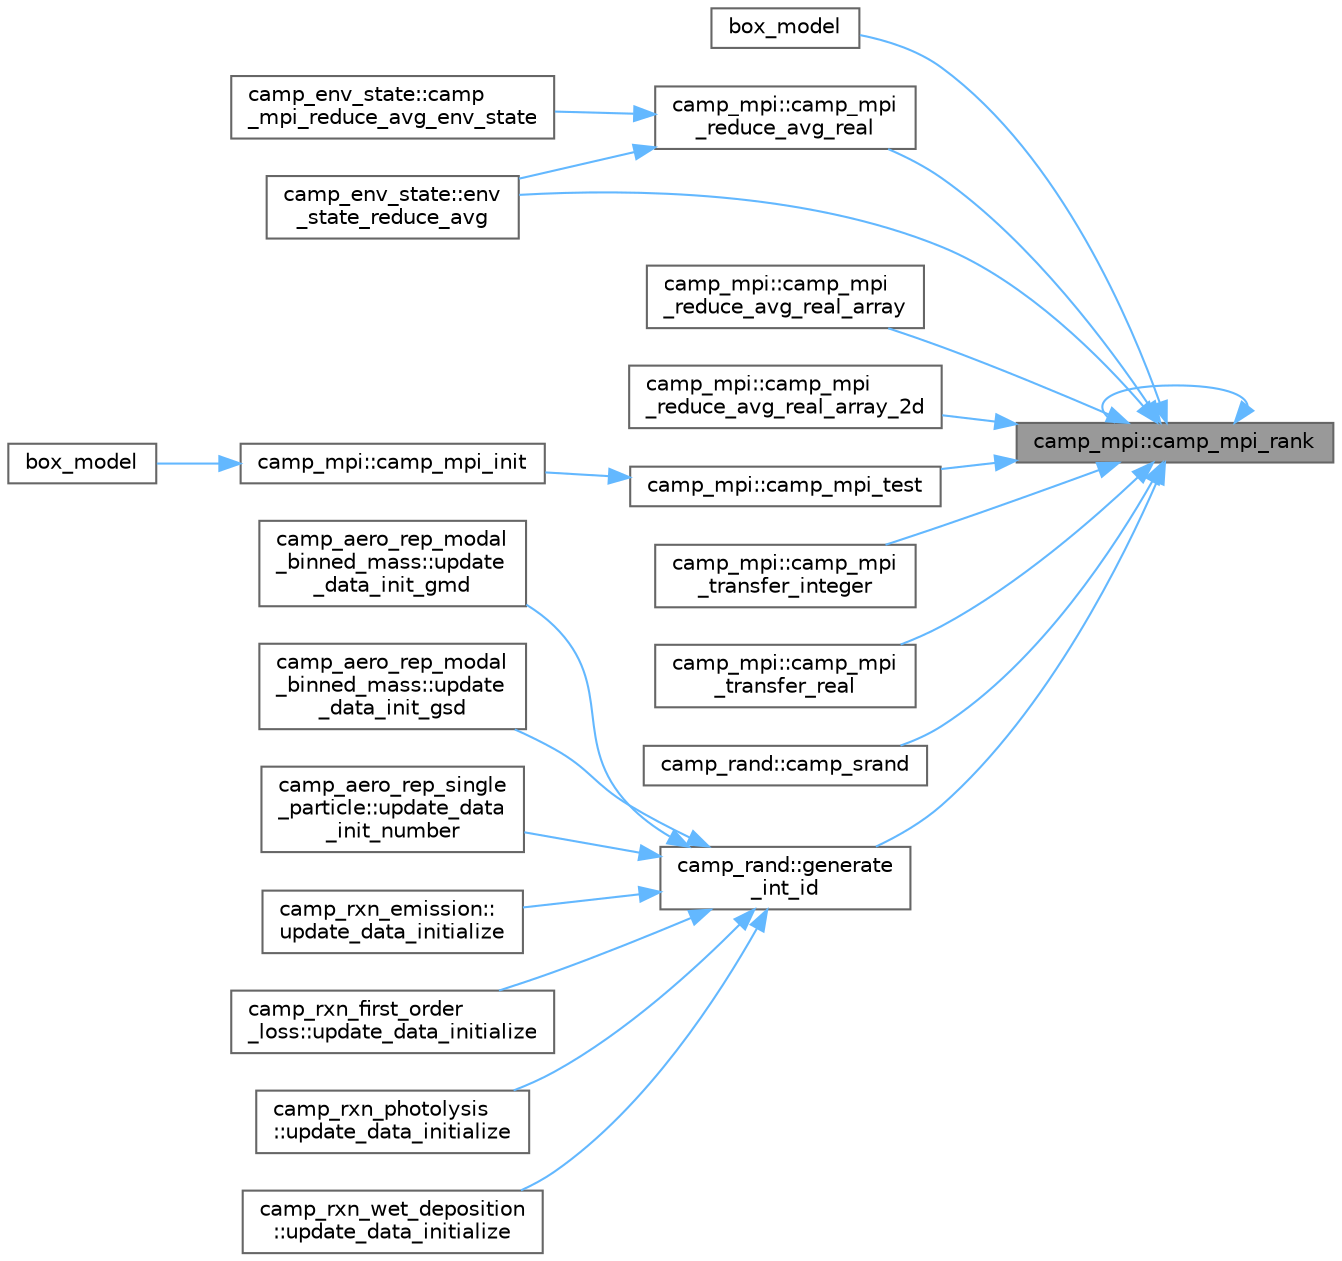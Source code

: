 digraph "camp_mpi::camp_mpi_rank"
{
 // LATEX_PDF_SIZE
  bgcolor="transparent";
  edge [fontname=Helvetica,fontsize=10,labelfontname=Helvetica,labelfontsize=10];
  node [fontname=Helvetica,fontsize=10,shape=box,height=0.2,width=0.4];
  rankdir="RL";
  Node1 [label="camp_mpi::camp_mpi_rank",height=0.2,width=0.4,color="gray40", fillcolor="grey60", style="filled", fontcolor="black",tooltip="Returns the rank of the current process."];
  Node1 -> Node2 [dir="back",color="steelblue1",style="solid"];
  Node2 [label="box_model",height=0.2,width=0.4,color="grey40", fillcolor="white", style="filled",URL="$part__4__code_2box__model_8_f90.html#a3f8c0234515cc17b2f3e366868b8646b",tooltip=" "];
  Node1 -> Node1 [dir="back",color="steelblue1",style="solid"];
  Node1 -> Node3 [dir="back",color="steelblue1",style="solid"];
  Node3 [label="camp_mpi::camp_mpi\l_reduce_avg_real",height=0.2,width=0.4,color="grey40", fillcolor="white", style="filled",URL="$namespacecamp__mpi.html#a96549d22ee106f1fa29af89dcaa0ab71",tooltip="Computes the average of val across all processes, storing the result in val_avg on the root process."];
  Node3 -> Node4 [dir="back",color="steelblue1",style="solid"];
  Node4 [label="camp_env_state::camp\l_mpi_reduce_avg_env_state",height=0.2,width=0.4,color="grey40", fillcolor="white", style="filled",URL="$namespacecamp__env__state.html#af55024977aafd912d718d87887a5b114",tooltip="Computes the average of val across all processes, storing the result in val_avg on the root process."];
  Node3 -> Node5 [dir="back",color="steelblue1",style="solid"];
  Node5 [label="camp_env_state::env\l_state_reduce_avg",height=0.2,width=0.4,color="grey40", fillcolor="white", style="filled",URL="$namespacecamp__env__state.html#aa8f8e6e85adf7327d31a2f64324d49a4",tooltip="Average val over all processes, with the result only on the root process."];
  Node1 -> Node6 [dir="back",color="steelblue1",style="solid"];
  Node6 [label="camp_mpi::camp_mpi\l_reduce_avg_real_array",height=0.2,width=0.4,color="grey40", fillcolor="white", style="filled",URL="$namespacecamp__mpi.html#a83a928ea74ddb2233d7cca985db067bf",tooltip="Computes the average of val across all processes, storing the result in val_avg on the root process."];
  Node1 -> Node7 [dir="back",color="steelblue1",style="solid"];
  Node7 [label="camp_mpi::camp_mpi\l_reduce_avg_real_array_2d",height=0.2,width=0.4,color="grey40", fillcolor="white", style="filled",URL="$namespacecamp__mpi.html#a32da3f90f515b60042273b5480ede57f",tooltip="Computes the average of val across all processes, storing the result in val_avg on the root process."];
  Node1 -> Node8 [dir="back",color="steelblue1",style="solid"];
  Node8 [label="camp_mpi::camp_mpi_test",height=0.2,width=0.4,color="grey40", fillcolor="white", style="filled",URL="$namespacecamp__mpi.html#a3a40947a78223499aaa9b9a2c5e32c89",tooltip="Perform basic sanity checks on send/receive."];
  Node8 -> Node9 [dir="back",color="steelblue1",style="solid"];
  Node9 [label="camp_mpi::camp_mpi_init",height=0.2,width=0.4,color="grey40", fillcolor="white", style="filled",URL="$namespacecamp__mpi.html#a013fae7f812d8d9bd22dc73db714e115",tooltip="Initialize MPI."];
  Node9 -> Node10 [dir="back",color="steelblue1",style="solid"];
  Node10 [label="box_model",height=0.2,width=0.4,color="grey40", fillcolor="white", style="filled",URL="$part__3__code_2box__model_8_f90.html#a3f8c0234515cc17b2f3e366868b8646b",tooltip=" "];
  Node1 -> Node11 [dir="back",color="steelblue1",style="solid"];
  Node11 [label="camp_mpi::camp_mpi\l_transfer_integer",height=0.2,width=0.4,color="grey40", fillcolor="white", style="filled",URL="$namespacecamp__mpi.html#a7f835f1ea14a5b340b691bba8186749c",tooltip="Transfer the value between the given processes."];
  Node1 -> Node12 [dir="back",color="steelblue1",style="solid"];
  Node12 [label="camp_mpi::camp_mpi\l_transfer_real",height=0.2,width=0.4,color="grey40", fillcolor="white", style="filled",URL="$namespacecamp__mpi.html#add4ad113320dc1a569a974e937a21f85",tooltip="Transfer the value between the given processes."];
  Node1 -> Node13 [dir="back",color="steelblue1",style="solid"];
  Node13 [label="camp_rand::camp_srand",height=0.2,width=0.4,color="grey40", fillcolor="white", style="filled",URL="$namespacecamp__rand.html#a90d79e868de55c0438ab39ab7c4dcf76",tooltip="Initializes the random number generator to the state defined by the given seed plus offset...."];
  Node1 -> Node5 [dir="back",color="steelblue1",style="solid"];
  Node1 -> Node14 [dir="back",color="steelblue1",style="solid"];
  Node14 [label="camp_rand::generate\l_int_id",height=0.2,width=0.4,color="grey40", fillcolor="white", style="filled",URL="$namespacecamp__rand.html#aa2d31e625be99eaff5c548c8283cfab3",tooltip="Generate an integer id Ids will be sequential, and can only be generated by the primary process."];
  Node14 -> Node15 [dir="back",color="steelblue1",style="solid"];
  Node15 [label="camp_aero_rep_modal\l_binned_mass::update\l_data_init_gmd",height=0.2,width=0.4,color="grey40", fillcolor="white", style="filled",URL="$namespacecamp__aero__rep__modal__binned__mass.html#afccea8b1865d3f94a32c1bb856d516ba",tooltip="Initialize a GMD update object."];
  Node14 -> Node16 [dir="back",color="steelblue1",style="solid"];
  Node16 [label="camp_aero_rep_modal\l_binned_mass::update\l_data_init_gsd",height=0.2,width=0.4,color="grey40", fillcolor="white", style="filled",URL="$namespacecamp__aero__rep__modal__binned__mass.html#a009d8b27783a5659ec7d8a5cc8fbaeea",tooltip="Initialize a GSD update data object."];
  Node14 -> Node17 [dir="back",color="steelblue1",style="solid"];
  Node17 [label="camp_aero_rep_single\l_particle::update_data\l_init_number",height=0.2,width=0.4,color="grey40", fillcolor="white", style="filled",URL="$namespacecamp__aero__rep__single__particle.html#a0cf95e9e46b97393e5654f5f65e417eb",tooltip="Initialize an update data object."];
  Node14 -> Node18 [dir="back",color="steelblue1",style="solid"];
  Node18 [label="camp_rxn_emission::\lupdate_data_initialize",height=0.2,width=0.4,color="grey40", fillcolor="white", style="filled",URL="$namespacecamp__rxn__emission.html#af9ce1d3bfd29e3ee49aaf22279e9f4c7",tooltip="Initialize update data."];
  Node14 -> Node19 [dir="back",color="steelblue1",style="solid"];
  Node19 [label="camp_rxn_first_order\l_loss::update_data_initialize",height=0.2,width=0.4,color="grey40", fillcolor="white", style="filled",URL="$namespacecamp__rxn__first__order__loss.html#a395cee7c241345c057290f66376b3b22",tooltip="Initialize update data."];
  Node14 -> Node20 [dir="back",color="steelblue1",style="solid"];
  Node20 [label="camp_rxn_photolysis\l::update_data_initialize",height=0.2,width=0.4,color="grey40", fillcolor="white", style="filled",URL="$namespacecamp__rxn__photolysis.html#a007790580352aea99b35fa04cf3c7cff",tooltip="Initialize update data."];
  Node14 -> Node21 [dir="back",color="steelblue1",style="solid"];
  Node21 [label="camp_rxn_wet_deposition\l::update_data_initialize",height=0.2,width=0.4,color="grey40", fillcolor="white", style="filled",URL="$namespacecamp__rxn__wet__deposition.html#a2d0c13126ff98d0a269494ed18fb3628",tooltip="Initialize update data."];
}
